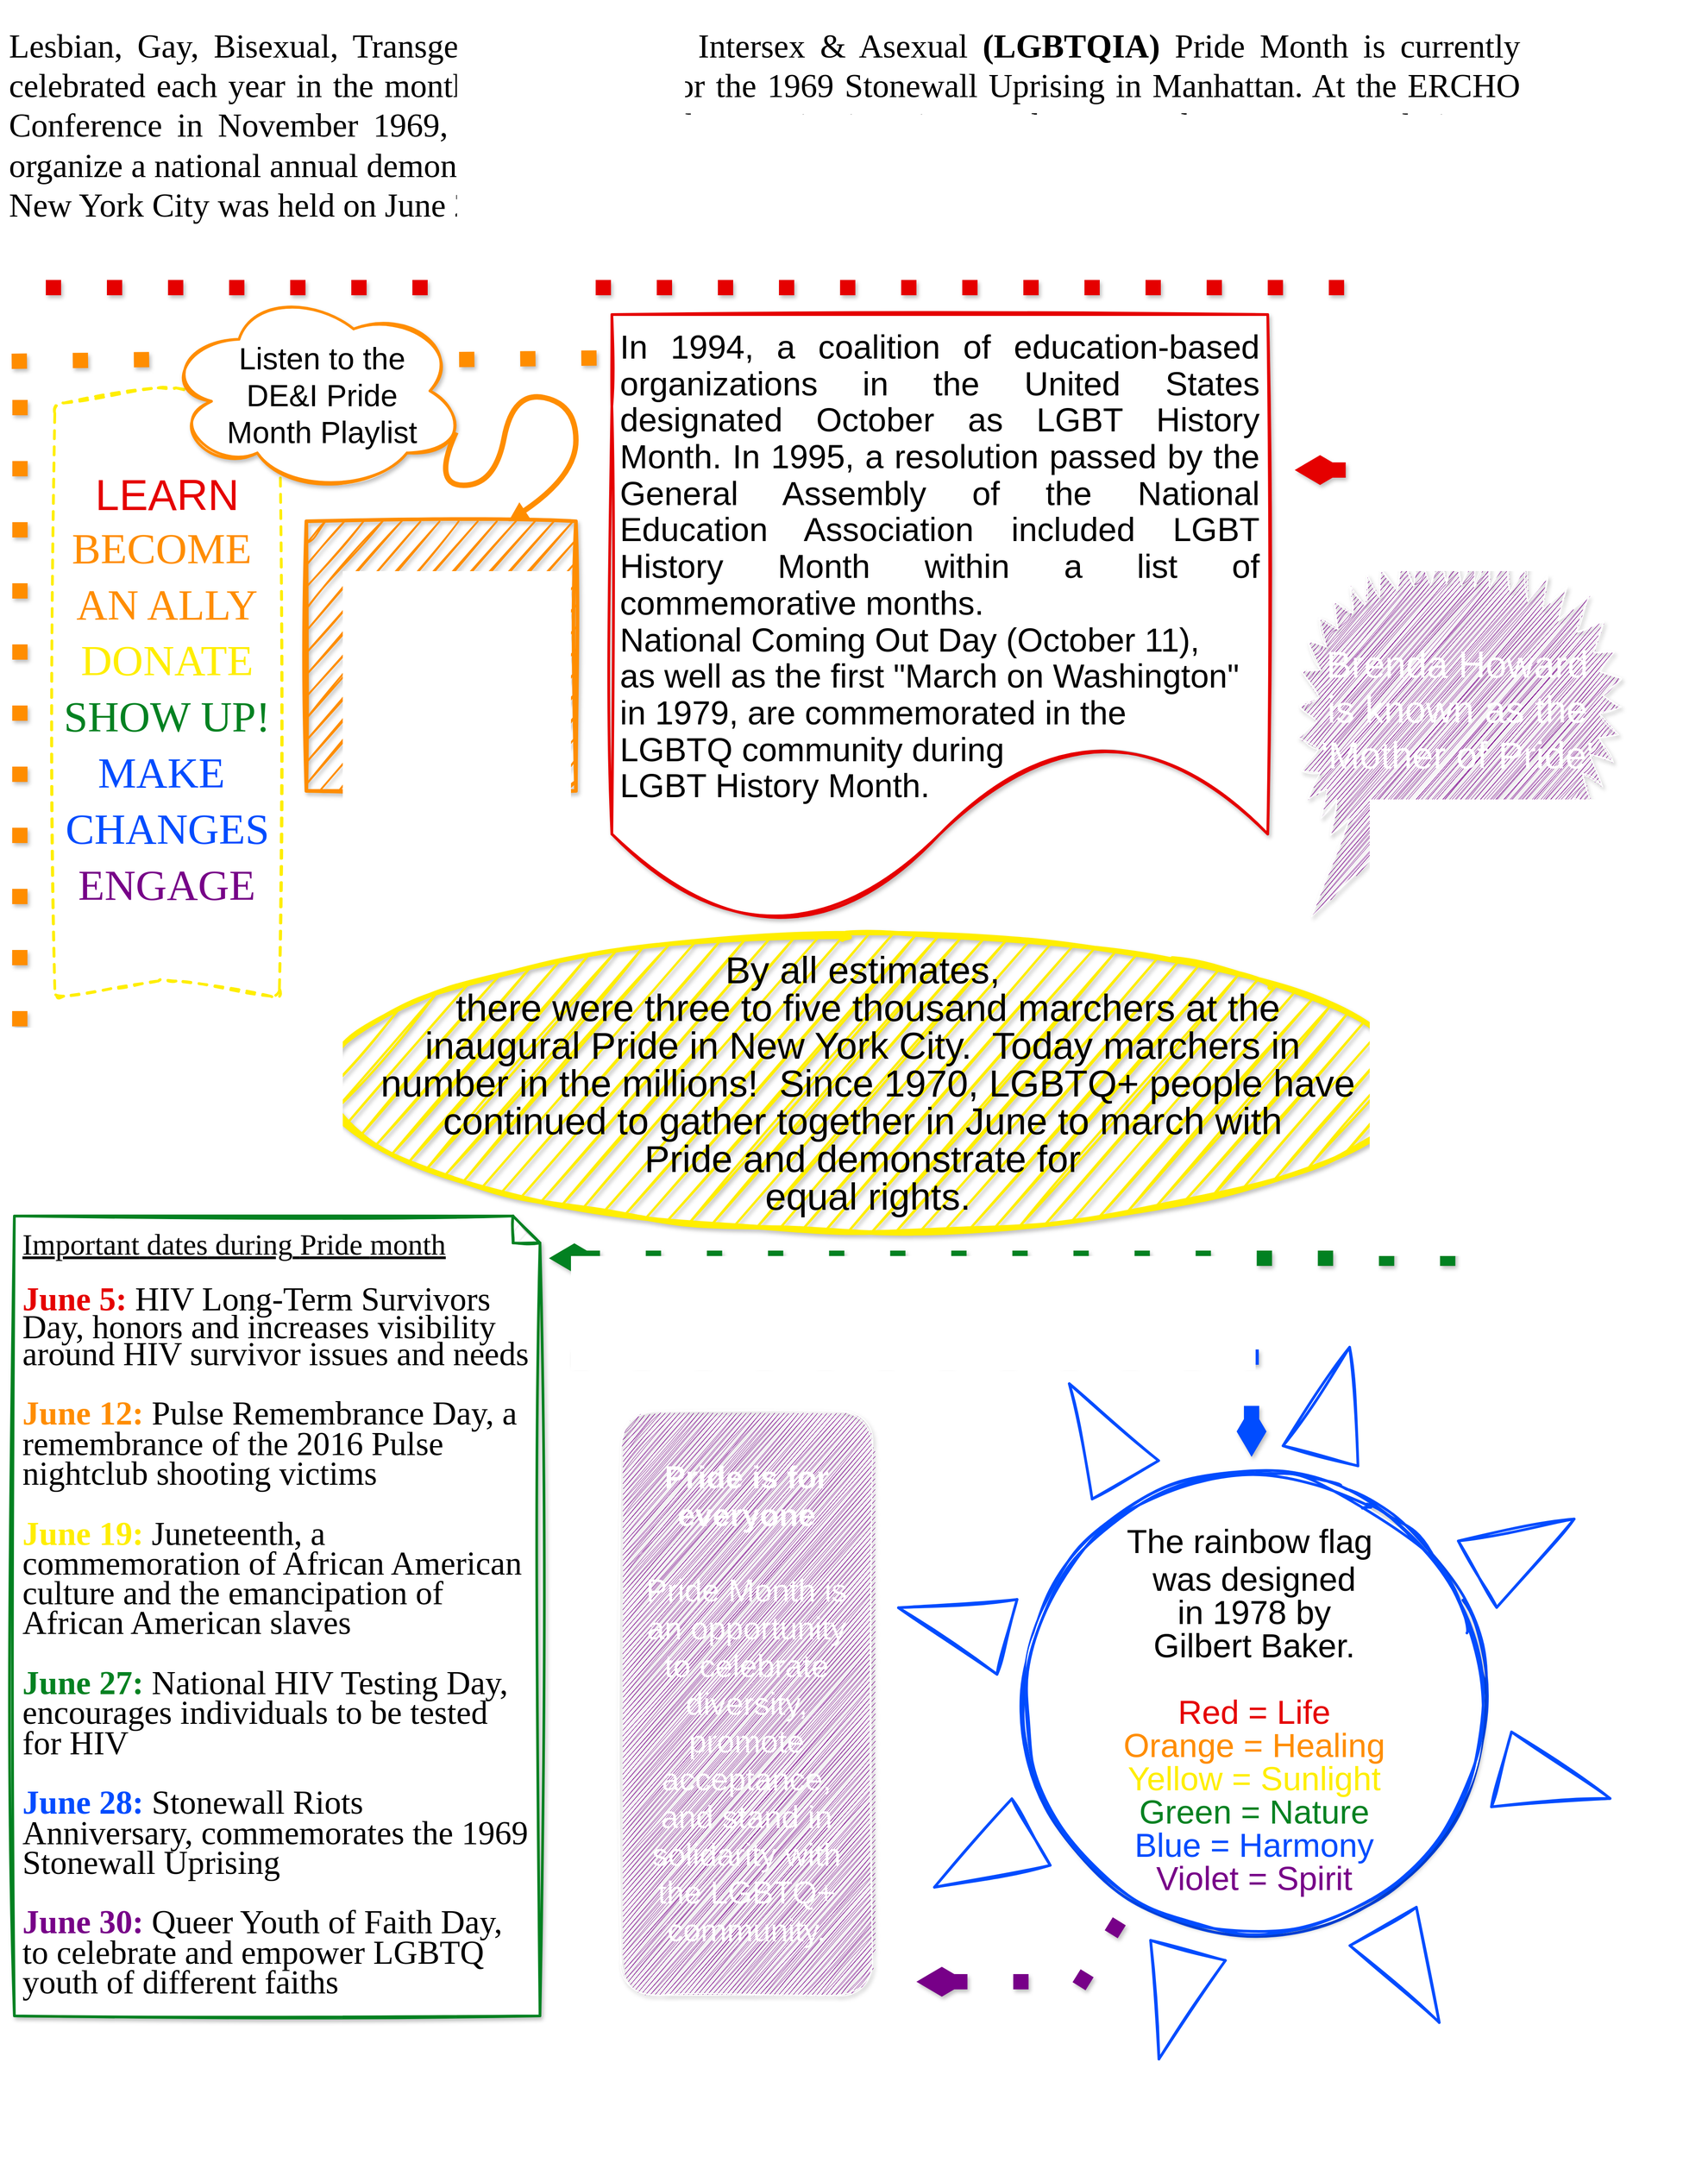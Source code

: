 <mxfile version="24.6.2" type="github">
  <diagram name="Page-1" id="uHh3shtCHyWxDmY_Cp5f">
    <mxGraphModel dx="7763" dy="3720" grid="1" gridSize="10" guides="1" tooltips="1" connect="1" arrows="1" fold="1" page="1" pageScale="1" pageWidth="850" pageHeight="1100" math="0" shadow="0">
      <root>
        <mxCell id="0" />
        <mxCell id="1" parent="0" />
        <mxCell id="DjwjksHMTlBEf1zUzT7C-38" value="" style="verticalLabelPosition=bottom;verticalAlign=top;html=1;shape=mxgraph.basic.sun;sketch=1;curveFitting=1;jiggle=2;strokeWidth=3;strokeColor=#004CFF;rotation=15;" vertex="1" parent="1">
          <mxGeometry x="135" y="445" width="820" height="820" as="geometry" />
        </mxCell>
        <mxCell id="DjwjksHMTlBEf1zUzT7C-2" value="" style="endArrow=none;dashed=1;html=1;dashPattern=1 3;strokeWidth=17;rounded=0;shadow=1;strokeColor=#e50000;" edge="1" parent="1">
          <mxGeometry width="50" height="50" relative="1" as="geometry">
            <mxPoint x="-800" y="-720" as="sourcePoint" />
            <mxPoint x="800" y="-720" as="targetPoint" />
          </mxGeometry>
        </mxCell>
        <mxCell id="DjwjksHMTlBEf1zUzT7C-3" value="" style="endArrow=none;dashed=1;html=1;dashPattern=1 3;strokeWidth=17;rounded=0;shadow=1;strokeColor=#E50000;" edge="1" parent="1">
          <mxGeometry width="50" height="50" relative="1" as="geometry">
            <mxPoint x="772" y="-510" as="sourcePoint" />
            <mxPoint x="772" y="-700" as="targetPoint" />
          </mxGeometry>
        </mxCell>
        <mxCell id="DjwjksHMTlBEf1zUzT7C-4" value="" style="endArrow=none;dashed=1;html=1;dashPattern=1 3;strokeWidth=17;rounded=0;shadow=1;startArrow=diamondThin;startFill=1;strokeColor=#E50000;" edge="1" parent="1">
          <mxGeometry width="50" height="50" relative="1" as="geometry">
            <mxPoint x="590" y="-517" as="sourcePoint" />
            <mxPoint x="730" y="-517" as="targetPoint" />
          </mxGeometry>
        </mxCell>
        <mxCell id="DjwjksHMTlBEf1zUzT7C-5" value="&lt;div style=&quot;text-align: justify; font-size: 37px; line-height: 110%;&quot;&gt;&lt;div style=&quot;line-height: 110%;&quot;&gt;In 1994, a coalition of education-based organizations in the United States designated October as LGBT History Month. In 1995, a resolution passed by the General Assembly of the National Education Association included LGBT History Month within a list of commemorative months.&amp;nbsp;&lt;/div&gt;&lt;div style=&quot;line-height: 110%;&quot;&gt;National Coming Out Day (October 11),&amp;nbsp;&lt;/div&gt;&lt;div style=&quot;line-height: 110%;&quot;&gt;as well as the first &quot;March on Washington&quot;&amp;nbsp;&lt;/div&gt;&lt;div style=&quot;line-height: 110%;&quot;&gt;in 1979, are commemorated&amp;nbsp;&lt;span style=&quot;background-color: initial;&quot;&gt;in the&amp;nbsp;&lt;/span&gt;&lt;/div&gt;&lt;div style=&quot;line-height: 110%;&quot;&gt;&lt;span style=&quot;background-color: initial;&quot;&gt;LGBTQ community&amp;nbsp;&lt;/span&gt;&lt;span style=&quot;background-color: initial;&quot;&gt;during&amp;nbsp;&lt;/span&gt;&lt;/div&gt;&lt;div style=&quot;line-height: 110%;&quot;&gt;LGBT History Month.&lt;/div&gt;&lt;/div&gt;" style="shape=document;whiteSpace=wrap;html=1;boundedLbl=1;perimeterSpacing=0;spacing=10;spacingTop=86;shadow=1;sketch=1;curveFitting=1;jiggle=2;fontSize=30;strokeWidth=3;strokeColor=#E50000;" vertex="1" parent="1">
          <mxGeometry x="-170" y="-690" width="730" height="680" as="geometry" />
        </mxCell>
        <mxCell id="DjwjksHMTlBEf1zUzT7C-6" value="" style="endArrow=none;dashed=1;html=1;dashPattern=1 3;strokeWidth=17;rounded=0;shadow=1;entryX=-0.013;entryY=0.071;entryDx=0;entryDy=0;entryPerimeter=0;strokeColor=#ff8d00;" edge="1" parent="1" target="DjwjksHMTlBEf1zUzT7C-5">
          <mxGeometry width="50" height="50" relative="1" as="geometry">
            <mxPoint x="-340" y="-640" as="sourcePoint" />
            <mxPoint x="-230" y="-640" as="targetPoint" />
          </mxGeometry>
        </mxCell>
        <mxCell id="DjwjksHMTlBEf1zUzT7C-7" value="" style="endArrow=none;dashed=1;html=1;dashPattern=1 3;strokeWidth=17;rounded=0;shadow=1;strokeColor=#FF8D00;" edge="1" parent="1">
          <mxGeometry width="50" height="50" relative="1" as="geometry">
            <mxPoint x="-829" y="170" as="sourcePoint" />
            <mxPoint x="-828.731" y="-617.003" as="targetPoint" />
          </mxGeometry>
        </mxCell>
        <mxCell id="DjwjksHMTlBEf1zUzT7C-11" value="&lt;div style=&quot;font-size: 42px; line-height: 100%;&quot;&gt;&lt;span style=&quot;font-family: &amp;quot;Abadi Extra Light&amp;quot;, sans-serif; caret-color: rgb(56, 87, 35); background-color: initial; font-size: 42px;&quot;&gt;&lt;font style=&quot;font-size: 42px;&quot;&gt;By all estimates,&amp;nbsp;&lt;/font&gt;&lt;/span&gt;&lt;/div&gt;&lt;div style=&quot;font-size: 42px; line-height: 100%;&quot;&gt;&lt;span style=&quot;font-family: &amp;quot;Abadi Extra Light&amp;quot;, sans-serif; caret-color: rgb(56, 87, 35); background-color: initial; font-size: 42px;&quot;&gt;&lt;font style=&quot;font-size: 42px;&quot;&gt;there were three to five thousand&amp;nbsp;&lt;/font&gt;&lt;/span&gt;&lt;span style=&quot;background-color: initial; font-family: &amp;quot;Abadi Extra Light&amp;quot;, sans-serif; caret-color: rgb(56, 87, 35); font-size: 42px;&quot;&gt;marchers&amp;nbsp;&lt;/span&gt;&lt;span style=&quot;background-color: initial; font-family: &amp;quot;Abadi Extra Light&amp;quot;, sans-serif; caret-color: rgb(56, 87, 35);&quot;&gt;at the&lt;/span&gt;&lt;/div&gt;&lt;div style=&quot;font-size: 42px; line-height: 100%;&quot;&gt;&lt;span style=&quot;background-color: initial; font-family: &amp;quot;Abadi Extra Light&amp;quot;, sans-serif; caret-color: rgb(56, 87, 35);&quot;&gt;inaugural Pride in New York City.&amp;nbsp; T&lt;/span&gt;&lt;span style=&quot;background-color: initial; font-family: &amp;quot;Abadi Extra Light&amp;quot;, sans-serif; caret-color: rgb(56, 87, 35);&quot;&gt;oday marchers in&amp;nbsp;&lt;/span&gt;&lt;/div&gt;&lt;div style=&quot;font-size: 42px; line-height: 100%;&quot;&gt;&lt;span style=&quot;background-color: initial; font-family: &amp;quot;Abadi Extra Light&amp;quot;, sans-serif; caret-color: rgb(56, 87, 35); font-size: 42px;&quot;&gt;number in the millions!&amp;nbsp;&amp;nbsp;&lt;/span&gt;&lt;span style=&quot;background-color: initial; font-family: &amp;quot;Abadi Extra Light&amp;quot;, sans-serif; caret-color: rgb(56, 87, 35); font-size: 42px;&quot;&gt;Since 1970, LGBTQ+ people have continued&amp;nbsp;&lt;/span&gt;&lt;span style=&quot;background-color: initial; font-family: &amp;quot;Abadi Extra Light&amp;quot;, sans-serif; caret-color: rgb(56, 87, 35); font-size: 42px;&quot;&gt;to gather together in June to march with&amp;nbsp;&lt;/span&gt;&lt;/div&gt;&lt;div style=&quot;font-size: 42px; line-height: 100%;&quot;&gt;&lt;span style=&quot;background-color: initial; font-family: &amp;quot;Abadi Extra Light&amp;quot;, sans-serif; caret-color: rgb(56, 87, 35); font-size: 42px;&quot;&gt;Pride and demonstrate for&amp;nbsp;&lt;/span&gt;&lt;/div&gt;&lt;div style=&quot;font-size: 42px; line-height: 100%;&quot;&gt;&lt;span style=&quot;font-family: &amp;quot;Abadi Extra Light&amp;quot;, sans-serif; caret-color: rgb(56, 87, 35); background-color: initial; font-size: 42px;&quot;&gt;&lt;font style=&quot;font-size: 42px;&quot;&gt;equal rights.&lt;/font&gt;&lt;/span&gt;&lt;/div&gt;" style="ellipse;whiteSpace=wrap;html=1;shadow=1;align=center;spacingRight=0;spacingLeft=0;spacing=2;sketch=1;curveFitting=1;jiggle=2;fontSize=42;strokeColor=#FFEE00;strokeWidth=5;fillColor=#FFEE00;fontColor=#000000;" vertex="1" parent="1">
          <mxGeometry x="-490" width="1210" height="330" as="geometry" />
        </mxCell>
        <mxCell id="DjwjksHMTlBEf1zUzT7C-12" value="" style="endArrow=none;dashed=1;html=1;dashPattern=1 3;strokeWidth=17;rounded=0;shadow=1;strokeColor=#028121;" edge="1" parent="1">
          <mxGeometry width="50" height="50" relative="1" as="geometry">
            <mxPoint x="750" y="160" as="sourcePoint" />
            <mxPoint x="847" y="160" as="targetPoint" />
          </mxGeometry>
        </mxCell>
        <mxCell id="DjwjksHMTlBEf1zUzT7C-13" value="" style="endArrow=none;dashed=1;html=1;dashPattern=1 3;strokeWidth=17;rounded=0;shadow=1;strokeColor=#028121;" edge="1" parent="1">
          <mxGeometry width="50" height="50" relative="1" as="geometry">
            <mxPoint x="827" y="368" as="sourcePoint" />
            <mxPoint x="827" y="185" as="targetPoint" />
          </mxGeometry>
        </mxCell>
        <mxCell id="DjwjksHMTlBEf1zUzT7C-14" value="" style="endArrow=none;dashed=1;html=1;dashPattern=1 3;strokeWidth=17;rounded=0;shadow=1;startArrow=diamondThin;startFill=1;strokeColor=#028121;" edge="1" parent="1">
          <mxGeometry width="50" height="50" relative="1" as="geometry">
            <mxPoint x="-240" y="360" as="sourcePoint" />
            <mxPoint x="780" y="360" as="targetPoint" />
          </mxGeometry>
        </mxCell>
        <mxCell id="DjwjksHMTlBEf1zUzT7C-16" value="&lt;p style=&quot;margin: 0in; caret-color: rgb(255, 255, 255); text-align: start; line-height: 90%; font-size: 33px;&quot; class=&quot;MsoNormal&quot;&gt;&lt;font face=&quot;Tahoma&quot; style=&quot;font-size: 33px;&quot;&gt;&lt;u style=&quot;&quot;&gt;&lt;span style=&quot;background-image: initial; background-position: initial; background-size: initial; background-repeat: initial; background-attachment: initial; background-origin: initial; background-clip: initial;&quot;&gt;Important&lt;/span&gt;&lt;span style=&quot;background-image: initial; background-position: initial; background-size: initial; background-repeat: initial; background-attachment: initial; background-origin: initial; background-clip: initial;&quot;&gt;&lt;span style=&quot;&quot; class=&quot;Apple-converted-space&quot;&gt;&amp;nbsp;&lt;/span&gt;&lt;/span&gt;&lt;span style=&quot;background-image: initial; background-position: initial; background-size: initial; background-repeat: initial; background-attachment: initial; background-origin: initial; background-clip: initial;&quot;&gt;dates&lt;span style=&quot;&quot; class=&quot;Apple-converted-space&quot;&gt;&amp;nbsp;&lt;/span&gt;&lt;/span&gt;&lt;span style=&quot;background-image: initial; background-position: initial; background-size: initial; background-repeat: initial; background-attachment: initial; background-origin: initial; background-clip: initial;&quot;&gt;during&lt;/span&gt;&lt;span style=&quot;background-image: initial; background-position: initial; background-size: initial; background-repeat: initial; background-attachment: initial; background-origin: initial; background-clip: initial;&quot;&gt;&lt;span style=&quot;&quot; class=&quot;Apple-converted-space&quot;&gt;&amp;nbsp;&lt;/span&gt;&lt;/span&gt;&lt;span style=&quot;background-image: initial; background-position: initial; background-size: initial; background-repeat: initial; background-attachment: initial; background-origin: initial; background-clip: initial;&quot;&gt;Pride&lt;/span&gt;&lt;span style=&quot;background-image: initial; background-position: initial; background-size: initial; background-repeat: initial; background-attachment: initial; background-origin: initial; background-clip: initial;&quot;&gt;&lt;span style=&quot;&quot; class=&quot;Apple-converted-space&quot;&gt;&amp;nbsp;&lt;/span&gt;&lt;/span&gt;&lt;/u&gt;&lt;span style=&quot;background-image: initial; background-position: initial; background-size: initial; background-repeat: initial; background-attachment: initial; background-origin: initial; background-clip: initial;&quot;&gt;&lt;u style=&quot;&quot;&gt;month&lt;/u&gt;&lt;/span&gt;&lt;/font&gt;&lt;/p&gt;&lt;p style=&quot;margin: 0in; caret-color: rgb(255, 255, 255); text-align: start; line-height: 90%; font-size: 33px;&quot; class=&quot;MsoNormal&quot;&gt;&lt;font style=&quot;font-size: 33px;&quot;&gt;&lt;font style=&quot;font-size: 37px;&quot; face=&quot;itCq_KvsEVV_NXgD7fgR&quot;&gt;&lt;span style=&quot;background-image: initial; background-position: initial; background-size: initial; background-repeat: initial; background-attachment: initial; background-origin: initial; background-clip: initial;&quot;&gt;&lt;/span&gt;&lt;/font&gt;&lt;span style=&quot;background-image: initial; background-position: initial; background-size: initial; background-repeat: initial; background-attachment: initial; background-origin: initial; background-clip: initial;&quot;&gt;&lt;font style=&quot;font-size: 37px;&quot; face=&quot;itCq_KvsEVV_NXgD7fgR&quot;&gt;&lt;br style=&quot;&quot;&gt;&lt;span style=&quot;background-color: initial;&quot;&gt;&lt;b style=&quot;&quot;&gt;&lt;font color=&quot;#e50000&quot;&gt;June 5:&lt;/font&gt;&lt;/b&gt; HIV Long-Term Survivors Day, honors and increases visibility around HIV survivor issues and needs&lt;/span&gt;&lt;/font&gt;&lt;/span&gt;&lt;/font&gt;&lt;/p&gt;&lt;p style=&quot;margin: 0in; caret-color: rgb(255, 255, 255); text-align: start; line-height: 90%; font-size: 37px;&quot; class=&quot;MsoNormal&quot;&gt;&lt;font style=&quot;font-size: 37px;&quot;&gt;&lt;span style=&quot;background-image: initial; background-position: initial; background-size: initial; background-repeat: initial; background-attachment: initial; background-origin: initial; background-clip: initial;&quot;&gt;&lt;font style=&quot;font-size: 37px;&quot; face=&quot;itCq_KvsEVV_NXgD7fgR&quot;&gt;&lt;br style=&quot;&quot;&gt;&lt;span style=&quot;background-color: initial;&quot;&gt;&lt;b style=&quot;&quot;&gt;&lt;font color=&quot;#ff8d00&quot;&gt;June 12:&lt;/font&gt;&lt;/b&gt; Pulse Remembrance Day, a remembrance of the 2016 Pulse nightclub shooting victims&lt;/span&gt;&lt;/font&gt;&lt;/span&gt;&lt;/font&gt;&lt;/p&gt;&lt;p style=&quot;margin: 0in; caret-color: rgb(255, 255, 255); text-align: start; line-height: 90%; font-size: 37px;&quot; class=&quot;MsoNormal&quot;&gt;&lt;font style=&quot;font-size: 37px;&quot;&gt;&lt;span style=&quot;background-image: initial; background-position: initial; background-size: initial; background-repeat: initial; background-attachment: initial; background-origin: initial; background-clip: initial;&quot;&gt;&lt;font style=&quot;font-size: 37px;&quot; face=&quot;itCq_KvsEVV_NXgD7fgR&quot;&gt;&lt;br style=&quot;&quot;&gt;&lt;span style=&quot;background-color: initial;&quot;&gt;&lt;b style=&quot;&quot;&gt;&lt;font color=&quot;#ffee00&quot;&gt;June 19:&lt;/font&gt;&lt;/b&gt; Juneteenth, a commemoration of African American culture and the emancipation of African American slaves&lt;/span&gt;&lt;/font&gt;&lt;/span&gt;&lt;/font&gt;&lt;/p&gt;&lt;p style=&quot;margin: 0in; caret-color: rgb(255, 255, 255); text-align: start; line-height: 90%; font-size: 37px;&quot; class=&quot;MsoNormal&quot;&gt;&lt;font style=&quot;font-size: 37px;&quot;&gt;&lt;span style=&quot;background-image: initial; background-position: initial; background-size: initial; background-repeat: initial; background-attachment: initial; background-origin: initial; background-clip: initial;&quot;&gt;&lt;font style=&quot;font-size: 37px;&quot; face=&quot;itCq_KvsEVV_NXgD7fgR&quot;&gt;&lt;br style=&quot;&quot;&gt;&lt;span style=&quot;background-color: initial;&quot;&gt;&lt;b style=&quot;&quot;&gt;&lt;font color=&quot;#028121&quot;&gt;June 27:&lt;/font&gt;&lt;/b&gt; National HIV Testing Day, encourages individuals to be tested for HIV&lt;/span&gt;&lt;/font&gt;&lt;/span&gt;&lt;/font&gt;&lt;/p&gt;&lt;p style=&quot;margin: 0in; caret-color: rgb(255, 255, 255); text-align: start; line-height: 90%; font-size: 37px;&quot; class=&quot;MsoNormal&quot;&gt;&lt;font style=&quot;font-size: 37px;&quot;&gt;&lt;span style=&quot;background-image: initial; background-position: initial; background-size: initial; background-repeat: initial; background-attachment: initial; background-origin: initial; background-clip: initial;&quot;&gt;&lt;font style=&quot;font-size: 37px;&quot; face=&quot;itCq_KvsEVV_NXgD7fgR&quot;&gt;&lt;br style=&quot;&quot;&gt;&lt;span style=&quot;background-color: initial;&quot;&gt;&lt;b style=&quot;&quot;&gt;&lt;font color=&quot;#004cff&quot;&gt;June 28:&lt;/font&gt;&lt;/b&gt; Stonewall Riots Anniversary, commemorates the 1969 Stonewall Uprising&lt;/span&gt;&lt;/font&gt;&lt;/span&gt;&lt;/font&gt;&lt;/p&gt;&lt;p style=&quot;margin: 0in; caret-color: rgb(255, 255, 255); text-align: start; line-height: 90%; font-size: 37px;&quot; class=&quot;MsoNormal&quot;&gt;&lt;font style=&quot;font-size: 37px;&quot;&gt;&lt;span style=&quot;background-image: initial; background-position: initial; background-size: initial; background-repeat: initial; background-attachment: initial; background-origin: initial; background-clip: initial;&quot;&gt;&lt;font style=&quot;font-size: 37px;&quot; face=&quot;itCq_KvsEVV_NXgD7fgR&quot;&gt;&lt;br style=&quot;&quot;&gt;&lt;span style=&quot;background-color: initial;&quot;&gt;&lt;b style=&quot;&quot;&gt;&lt;font color=&quot;#770088&quot;&gt;June 30:&lt;/font&gt;&lt;/b&gt; Queer Youth of Faith Day, to celebrate and empower LGBTQ youth of different faiths&lt;/span&gt;&lt;/font&gt;&lt;font style=&quot;font-size: 12px;&quot; face=&quot;Amasis MT Pro Black, serif&quot;&gt;&lt;br style=&quot;font-size: 12px;&quot;&gt;&lt;/font&gt;&lt;/span&gt;&lt;/font&gt;&lt;/p&gt;" style="shape=note;whiteSpace=wrap;html=1;backgroundOutline=1;darkOpacity=0.05;shadow=1;sketch=1;curveFitting=1;jiggle=2;fontSize=12;spacing=10;spacingTop=3;spacingBottom=0;strokeWidth=3;strokeColor=#028121;" vertex="1" parent="1">
          <mxGeometry x="-835" y="313" width="585" height="890" as="geometry" />
        </mxCell>
        <mxCell id="DjwjksHMTlBEf1zUzT7C-17" value="" style="endArrow=none;dashed=1;html=1;dashPattern=1 3;strokeWidth=17;rounded=0;shadow=1;startArrow=none;startFill=0;strokeColor=#004CFF;" edge="1" parent="1">
          <mxGeometry width="50" height="50" relative="1" as="geometry">
            <mxPoint x="550" y="470" as="sourcePoint" />
            <mxPoint x="-220" y="470" as="targetPoint" />
          </mxGeometry>
        </mxCell>
        <mxCell id="DjwjksHMTlBEf1zUzT7C-18" value="" style="endArrow=none;dashed=1;html=1;dashPattern=1 3;strokeWidth=17;rounded=0;shadow=1;startArrow=diamondThin;startFill=1;strokeColor=#004CFF;" edge="1" parent="1">
          <mxGeometry width="50" height="50" relative="1" as="geometry">
            <mxPoint x="542" y="581" as="sourcePoint" />
            <mxPoint x="542" y="491" as="targetPoint" />
          </mxGeometry>
        </mxCell>
        <mxCell id="DjwjksHMTlBEf1zUzT7C-20" value="&lt;font color=&quot;#e50000&quot; face=&quot;Helvetica&quot; style=&quot;font-size: 48px;&quot;&gt;LEARN&lt;/font&gt;&lt;div style=&quot;line-height: 130%; font-size: 48px;&quot;&gt;&lt;div style=&quot;line-height: 130%;&quot;&gt;&lt;font color=&quot;#ff8d00&quot; face=&quot;hRjtk6ggDxWF4r60wxR5&quot; style=&quot;font-size: 48px;&quot;&gt;BECOME&amp;nbsp;&lt;/font&gt;&lt;/div&gt;&lt;div style=&quot;line-height: 130%;&quot;&gt;&lt;font color=&quot;#ff8d00&quot; face=&quot;hRjtk6ggDxWF4r60wxR5&quot; style=&quot;font-size: 48px;&quot;&gt;AN ALLY&lt;/font&gt;&lt;/div&gt;&lt;div style=&quot;line-height: 130%;&quot;&gt;&lt;span style=&quot;color: rgb(255, 238, 0); font-family: hRjtk6ggDxWF4r60wxR5; background-color: initial;&quot;&gt;DONATE&lt;/span&gt;&lt;br&gt;&lt;/div&gt;&lt;div style=&quot;line-height: 130%;&quot;&gt;&lt;span style=&quot;color: rgb(2, 129, 33); font-family: hRjtk6ggDxWF4r60wxR5; background-color: initial;&quot;&gt;SHOW UP!&lt;/span&gt;&lt;br&gt;&lt;/div&gt;&lt;div style=&quot;line-height: 130%;&quot;&gt;&lt;span style=&quot;color: rgb(0, 76, 255); font-family: hRjtk6ggDxWF4r60wxR5; background-color: initial;&quot;&gt;MAKE&amp;nbsp;&lt;/span&gt;&lt;br&gt;&lt;/div&gt;&lt;div style=&quot;line-height: 130%;&quot;&gt;&lt;font color=&quot;#004cff&quot; face=&quot;hRjtk6ggDxWF4r60wxR5&quot; style=&quot;font-size: 48px;&quot;&gt;CHANGES&lt;/font&gt;&lt;/div&gt;&lt;div style=&quot;line-height: 130%;&quot;&gt;&lt;span style=&quot;color: rgb(119, 0, 136); font-family: hRjtk6ggDxWF4r60wxR5; background-color: initial;&quot;&gt;ENGAGE&lt;/span&gt;&lt;br&gt;&lt;/div&gt;&lt;/div&gt;" style="shape=step;perimeter=stepPerimeter;whiteSpace=wrap;html=1;fixedSize=1;rotation=-90;textDirection=vertical-rl;rounded=1;shadow=0;sketch=1;curveFitting=1;jiggle=2;strokeWidth=3;dashed=1;strokeColor=#FFEE00;" vertex="1" parent="1">
          <mxGeometry x="-1005" y="-395" width="680" height="250" as="geometry" />
        </mxCell>
        <mxCell id="DjwjksHMTlBEf1zUzT7C-21" value="&lt;font style=&quot;font-size: 37px;&quot;&gt;The rainbow flag&amp;nbsp;&lt;/font&gt;&lt;div style=&quot;font-size: 37px; line-height: 100%;&quot;&gt;&lt;font style=&quot;font-size: 37px;&quot;&gt;was designed&lt;/font&gt;&lt;div style=&quot;line-height: 100%;&quot;&gt;&lt;font style=&quot;font-size: 37px;&quot;&gt;&amp;nbsp;in 1978 by&amp;nbsp;&lt;/font&gt;&lt;/div&gt;&lt;div style=&quot;line-height: 100%;&quot;&gt;&lt;font style=&quot;font-size: 37px;&quot;&gt;Gilbert Baker.&lt;/font&gt;&lt;/div&gt;&lt;div style=&quot;line-height: 100%;&quot;&gt;&lt;font style=&quot;font-size: 37px;&quot;&gt;&lt;br&gt;&lt;/font&gt;&lt;/div&gt;&lt;div style=&quot;line-height: 100%;&quot;&gt;&lt;font color=&quot;#e50000&quot; style=&quot;font-size: 37px;&quot;&gt;Red = Life&lt;/font&gt;&lt;/div&gt;&lt;div style=&quot;line-height: 100%;&quot;&gt;&lt;font color=&quot;#ff8d00&quot; style=&quot;font-size: 37px;&quot;&gt;Orange = Healing&lt;/font&gt;&lt;/div&gt;&lt;div style=&quot;line-height: 100%;&quot;&gt;&lt;font color=&quot;#ffee00&quot; style=&quot;font-size: 37px;&quot;&gt;Yellow = Sunlight&lt;/font&gt;&lt;/div&gt;&lt;div style=&quot;line-height: 100%;&quot;&gt;&lt;font color=&quot;#028121&quot; style=&quot;font-size: 37px;&quot;&gt;Green = Nature&lt;/font&gt;&lt;/div&gt;&lt;div style=&quot;line-height: 100%;&quot;&gt;&lt;font color=&quot;#004cff&quot; style=&quot;font-size: 37px;&quot;&gt;Blue = Harmony&lt;/font&gt;&lt;/div&gt;&lt;div style=&quot;line-height: 100%;&quot;&gt;&lt;font color=&quot;#770088&quot; style=&quot;font-size: 37px;&quot;&gt;Violet = Spirit&lt;/font&gt;&lt;/div&gt;&lt;/div&gt;" style="ellipse;whiteSpace=wrap;html=1;aspect=fixed;sketch=1;curveFitting=1;jiggle=2;shadow=1;strokeColor=#004CFF;strokeWidth=3;spacingTop=11;" vertex="1" parent="1">
          <mxGeometry x="290" y="600" width="510" height="510" as="geometry" />
        </mxCell>
        <mxCell id="DjwjksHMTlBEf1zUzT7C-22" value="&lt;font style=&quot;font-size: 35px;&quot;&gt;&lt;b style=&quot;font-size: 35px;&quot;&gt;Pride is for everyone&lt;/b&gt;&lt;/font&gt;&lt;div style=&quot;font-size: 35px;&quot;&gt;&lt;font style=&quot;font-size: 35px;&quot;&gt;&lt;b style=&quot;font-size: 35px;&quot;&gt;&lt;br style=&quot;font-size: 35px;&quot;&gt;&lt;/b&gt;&lt;/font&gt;&lt;/div&gt;&lt;div style=&quot;font-size: 35px;&quot;&gt;&lt;font style=&quot;font-size: 35px;&quot;&gt;&lt;span style=&quot;font-family: &amp;quot;DM Sans&amp;quot;, sans-serif; font-size: 35px;&quot;&gt;&lt;font style=&quot;font-size: 35px;&quot;&gt;Pride Month is an opportunity to celebrate diversity, promote acceptance, and stand in solidarity with the LGBTQ+ community.&lt;/font&gt;&lt;/span&gt;&lt;b style=&quot;font-size: 35px;&quot;&gt;&lt;br style=&quot;font-size: 35px;&quot;&gt;&lt;/b&gt;&lt;/font&gt;&lt;/div&gt;" style="rounded=1;whiteSpace=wrap;html=1;glass=0;sketch=1;curveFitting=1;jiggle=2;shadow=1;spacingLeft=15;spacingBottom=0;spacingRight=15;fillColor=#770088;fontSize=35;strokeColor=#FFFFFF;fontColor=#FFFFFF;" vertex="1" parent="1">
          <mxGeometry x="-160" y="530" width="280" height="650" as="geometry" />
        </mxCell>
        <mxCell id="DjwjksHMTlBEf1zUzT7C-23" value="" style="endArrow=none;dashed=1;html=1;dashPattern=1 3;strokeWidth=17;rounded=0;shadow=1;strokeColor=#770088;" edge="1" parent="1" target="DjwjksHMTlBEf1zUzT7C-21">
          <mxGeometry width="50" height="50" relative="1" as="geometry">
            <mxPoint x="350" y="1170" as="sourcePoint" />
            <mxPoint x="280" y="1110" as="targetPoint" />
          </mxGeometry>
        </mxCell>
        <mxCell id="DjwjksHMTlBEf1zUzT7C-24" value="" style="endArrow=none;dashed=1;html=1;dashPattern=1 3;strokeWidth=17;rounded=0;shadow=1;startArrow=diamondThin;startFill=1;strokeColor=#770088;" edge="1" parent="1">
          <mxGeometry width="50" height="50" relative="1" as="geometry">
            <mxPoint x="169" y="1165" as="sourcePoint" />
            <mxPoint x="309" y="1165" as="targetPoint" />
          </mxGeometry>
        </mxCell>
        <mxCell id="DjwjksHMTlBEf1zUzT7C-26" value="" style="whiteSpace=wrap;html=1;aspect=fixed;rotation=0;sketch=1;curveFitting=1;jiggle=2;fillColor=#FF8D00;strokeColor=#FF8D00;strokeWidth=4;shadow=1;" vertex="1" parent="1">
          <mxGeometry x="-510" y="-460" width="300" height="300" as="geometry" />
        </mxCell>
        <mxCell id="DjwjksHMTlBEf1zUzT7C-29" value="&lt;div style=&quot;text-align: justify; font-size: 37px;&quot;&gt;&lt;span style=&quot;font-family: Verdana; caret-color: rgb(255, 0, 0); text-align: start;&quot;&gt;Lesbian, Gay, Bisexual, Transgender and Queer, Intersex &amp;amp; Asexual&lt;span style=&quot;&quot; class=&quot;Apple-converted-space&quot;&gt;&amp;nbsp;&lt;/span&gt;&lt;/span&gt;&lt;b style=&quot;font-family: Verdana; caret-color: rgb(255, 0, 0); text-align: start;&quot;&gt;(LGBTQIA)&lt;/b&gt;&lt;span style=&quot;font-family: Verdana; caret-color: rgb(255, 0, 0); text-align: start;&quot;&gt;&lt;span class=&quot;Apple-converted-space&quot;&gt;&amp;nbsp;&lt;/span&gt;Pride Month is currently celebrated each year in the month of June to honor the&lt;span class=&quot;Apple-converted-space&quot;&gt;&amp;nbsp;&lt;/span&gt;&lt;/span&gt;&lt;font style=&quot;font-size: 37px;&quot; face=&quot;Verdana&quot;&gt;&lt;span style=&quot;text-align: start;&quot;&gt;1969 Stonewall Uprising in Manhattan&lt;/span&gt;&lt;/font&gt;&lt;span style=&quot;font-family: Verdana; caret-color: rgb(255, 0, 0); text-align: start;&quot;&gt;. At the ERCHO Conference in November 1969, the 13 homophile organizations in attendance voted to pass a resolution to organize a national annual demonstration, to be called Christopher Street Liberation Day.&amp;nbsp;The first Pride march in New York City was held on June 28, 1970, on the one-year anniversary of the Uprising.&lt;/span&gt;&lt;/div&gt;" style="text;html=1;align=center;verticalAlign=middle;whiteSpace=wrap;rounded=0;spacing=10;" vertex="1" parent="1">
          <mxGeometry x="-850" y="-1040" width="1700" height="280" as="geometry" />
        </mxCell>
        <mxCell id="DjwjksHMTlBEf1zUzT7C-30" value="" style="endArrow=none;dashed=1;html=1;dashPattern=1 3;strokeWidth=17;rounded=0;shadow=1;entryX=-0.013;entryY=0.071;entryDx=0;entryDy=0;entryPerimeter=0;strokeColor=#FF8D00;" edge="1" parent="1">
          <mxGeometry width="50" height="50" relative="1" as="geometry">
            <mxPoint x="-838" y="-638" as="sourcePoint" />
            <mxPoint x="-677" y="-640" as="targetPoint" />
          </mxGeometry>
        </mxCell>
        <mxCell id="DjwjksHMTlBEf1zUzT7C-31" value="&lt;font style=&quot;font-size: 34px;&quot;&gt;Listen to the&lt;/font&gt;&lt;div style=&quot;font-size: 34px;&quot;&gt;&lt;font style=&quot;font-size: 34px;&quot;&gt;&amp;nbsp;DE&amp;amp;I Pride&amp;nbsp;&lt;/font&gt;&lt;/div&gt;&lt;div style=&quot;font-size: 34px;&quot;&gt;&lt;font style=&quot;font-size: 34px;&quot;&gt;Month Playlist&lt;/font&gt;&lt;/div&gt;" style="ellipse;shape=cloud;whiteSpace=wrap;html=1;sketch=1;curveFitting=1;jiggle=2;shadow=1;strokeWidth=3;strokeColor=#FF8D00;spacingTop=10;spacingLeft=15;textShadow=0;" vertex="1" parent="1">
          <mxGeometry x="-670" y="-720" width="340" height="230" as="geometry" />
        </mxCell>
        <mxCell id="DjwjksHMTlBEf1zUzT7C-33" value="" style="curved=1;endArrow=block;html=1;rounded=0;exitX=0.96;exitY=0.7;exitDx=0;exitDy=0;exitPerimeter=0;entryX=0.75;entryY=0;entryDx=0;entryDy=0;startArrow=none;startFill=0;strokeWidth=6;strokeColor=#FF8D00;endFill=1;" edge="1" parent="1" source="DjwjksHMTlBEf1zUzT7C-31" target="DjwjksHMTlBEf1zUzT7C-26">
          <mxGeometry width="50" height="50" relative="1" as="geometry">
            <mxPoint x="-180" y="-10" as="sourcePoint" />
            <mxPoint x="-210" y="-520" as="targetPoint" />
            <Array as="points">
              <mxPoint x="-370" y="-500" />
              <mxPoint x="-300" y="-500" />
              <mxPoint x="-280" y="-605" />
              <mxPoint x="-210" y="-590" />
              <mxPoint x="-210" y="-510" />
            </Array>
          </mxGeometry>
        </mxCell>
        <mxCell id="DjwjksHMTlBEf1zUzT7C-34" value="" style="endArrow=none;dashed=1;html=1;dashPattern=1 3;strokeWidth=17;rounded=0;shadow=1;startArrow=diamondThin;startFill=1;strokeColor=#FF8D00;" edge="1" parent="1">
          <mxGeometry width="50" height="50" relative="1" as="geometry">
            <mxPoint x="-508" y="161" as="sourcePoint" />
            <mxPoint x="-818" y="161" as="targetPoint" />
          </mxGeometry>
        </mxCell>
        <mxCell id="DjwjksHMTlBEf1zUzT7C-40" value="&lt;font style=&quot;font-size: 42px;&quot;&gt;Brenda Howard&lt;/font&gt;&lt;div style=&quot;font-size: 42px;&quot;&gt;&lt;font style=&quot;font-size: 42px;&quot;&gt;is known as&amp;nbsp;&lt;/font&gt;&lt;span style=&quot;background-color: initial; font-size: 42px;&quot;&gt;the&lt;/span&gt;&lt;/div&gt;&lt;div style=&quot;font-size: 42px;&quot;&gt;&lt;font style=&quot;font-size: 42px;&quot;&gt;&#39;Mother of&amp;nbsp;&lt;/font&gt;&lt;span style=&quot;background-color: initial; font-size: 42px;&quot;&gt;Pride&#39;&lt;/span&gt;&lt;/div&gt;" style="whiteSpace=wrap;html=1;shape=mxgraph.basic.loud_callout;sketch=1;curveFitting=1;jiggle=2;shadow=1;strokeColor=#FFFFFF;gradientColor=none;fillColor=#770088;strokeWidth=1;fontColor=#FFFFFF;fontSize=42;spacingTop=-50;spacingRight=6;" vertex="1" parent="1">
          <mxGeometry x="594" y="-430" width="360" height="410" as="geometry" />
        </mxCell>
      </root>
    </mxGraphModel>
  </diagram>
</mxfile>

